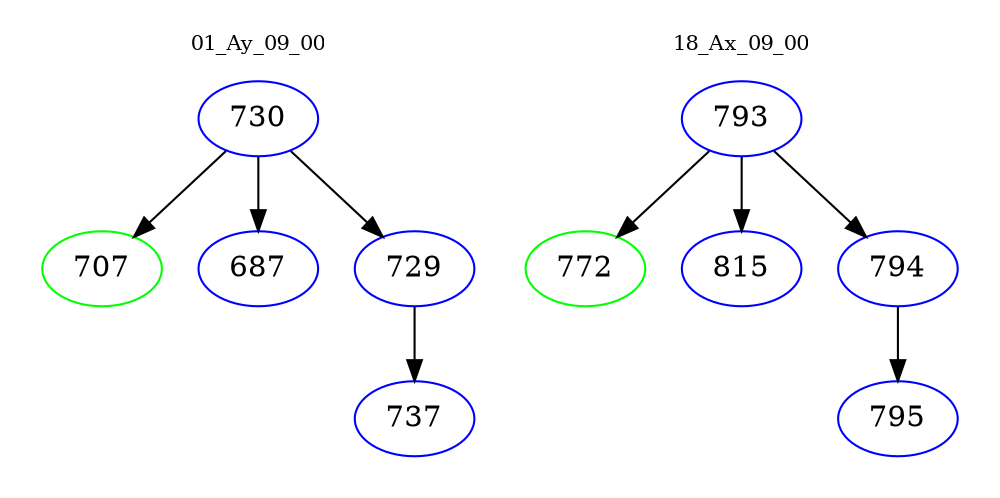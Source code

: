 digraph{
subgraph cluster_0 {
color = white
label = "01_Ay_09_00";
fontsize=10;
T0_730 [label="730", color="blue"]
T0_730 -> T0_707 [color="black"]
T0_707 [label="707", color="green"]
T0_730 -> T0_687 [color="black"]
T0_687 [label="687", color="blue"]
T0_730 -> T0_729 [color="black"]
T0_729 [label="729", color="blue"]
T0_729 -> T0_737 [color="black"]
T0_737 [label="737", color="blue"]
}
subgraph cluster_1 {
color = white
label = "18_Ax_09_00";
fontsize=10;
T1_793 [label="793", color="blue"]
T1_793 -> T1_772 [color="black"]
T1_772 [label="772", color="green"]
T1_793 -> T1_815 [color="black"]
T1_815 [label="815", color="blue"]
T1_793 -> T1_794 [color="black"]
T1_794 [label="794", color="blue"]
T1_794 -> T1_795 [color="black"]
T1_795 [label="795", color="blue"]
}
}
